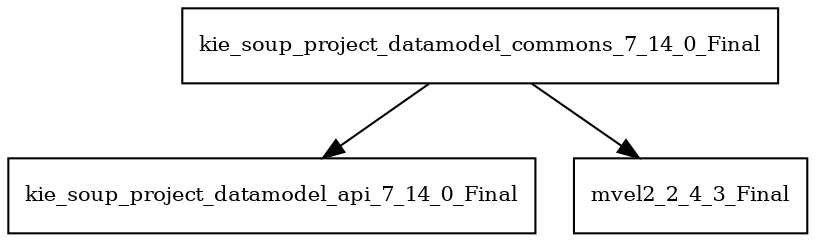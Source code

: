 digraph kie_soup_project_datamodel_commons_7_14_0_Final_dependencies {
  node [shape = box, fontsize=10.0];
  kie_soup_project_datamodel_commons_7_14_0_Final -> kie_soup_project_datamodel_api_7_14_0_Final;
  kie_soup_project_datamodel_commons_7_14_0_Final -> mvel2_2_4_3_Final;
}
